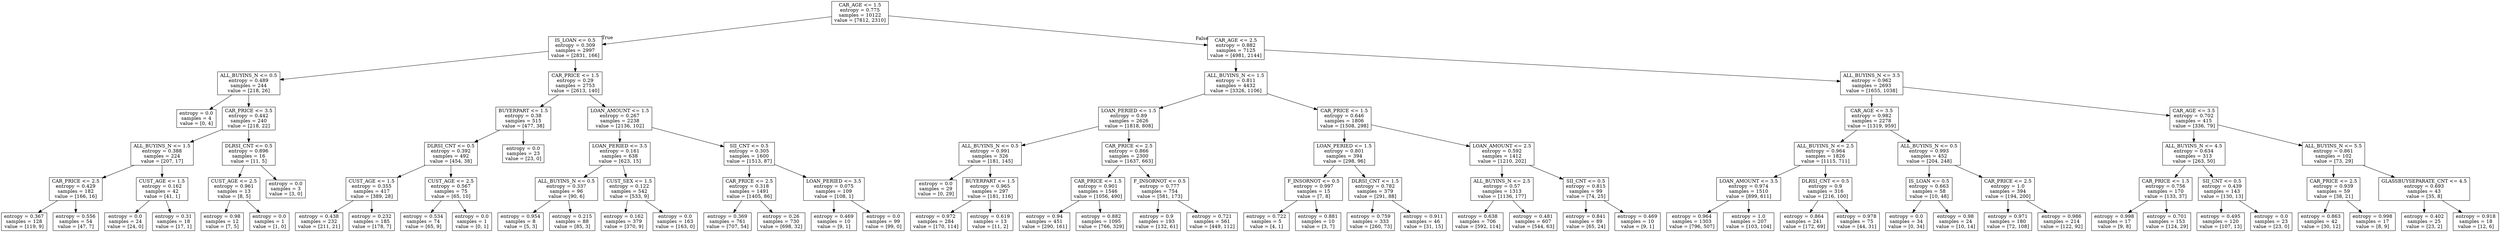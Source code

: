 digraph Tree {
node [shape=box] ;
0 [label="CAR_AGE <= 1.5\nentropy = 0.775\nsamples = 10122\nvalue = [7812, 2310]"] ;
1 [label="IS_LOAN <= 0.5\nentropy = 0.309\nsamples = 2997\nvalue = [2831, 166]"] ;
0 -> 1 [labeldistance=2.5, labelangle=45, headlabel="True"] ;
2 [label="ALL_BUYINS_N <= 0.5\nentropy = 0.489\nsamples = 244\nvalue = [218, 26]"] ;
1 -> 2 ;
3 [label="entropy = 0.0\nsamples = 4\nvalue = [0, 4]"] ;
2 -> 3 ;
4 [label="CAR_PRICE <= 3.5\nentropy = 0.442\nsamples = 240\nvalue = [218, 22]"] ;
2 -> 4 ;
5 [label="ALL_BUYINS_N <= 1.5\nentropy = 0.388\nsamples = 224\nvalue = [207, 17]"] ;
4 -> 5 ;
6 [label="CAR_PRICE <= 2.5\nentropy = 0.429\nsamples = 182\nvalue = [166, 16]"] ;
5 -> 6 ;
7 [label="entropy = 0.367\nsamples = 128\nvalue = [119, 9]"] ;
6 -> 7 ;
8 [label="entropy = 0.556\nsamples = 54\nvalue = [47, 7]"] ;
6 -> 8 ;
9 [label="CUST_AGE <= 1.5\nentropy = 0.162\nsamples = 42\nvalue = [41, 1]"] ;
5 -> 9 ;
10 [label="entropy = 0.0\nsamples = 24\nvalue = [24, 0]"] ;
9 -> 10 ;
11 [label="entropy = 0.31\nsamples = 18\nvalue = [17, 1]"] ;
9 -> 11 ;
12 [label="DLRSI_CNT <= 0.5\nentropy = 0.896\nsamples = 16\nvalue = [11, 5]"] ;
4 -> 12 ;
13 [label="CUST_AGE <= 2.5\nentropy = 0.961\nsamples = 13\nvalue = [8, 5]"] ;
12 -> 13 ;
14 [label="entropy = 0.98\nsamples = 12\nvalue = [7, 5]"] ;
13 -> 14 ;
15 [label="entropy = 0.0\nsamples = 1\nvalue = [1, 0]"] ;
13 -> 15 ;
16 [label="entropy = 0.0\nsamples = 3\nvalue = [3, 0]"] ;
12 -> 16 ;
17 [label="CAR_PRICE <= 1.5\nentropy = 0.29\nsamples = 2753\nvalue = [2613, 140]"] ;
1 -> 17 ;
18 [label="BUYERPART <= 1.5\nentropy = 0.38\nsamples = 515\nvalue = [477, 38]"] ;
17 -> 18 ;
19 [label="DLRSI_CNT <= 0.5\nentropy = 0.392\nsamples = 492\nvalue = [454, 38]"] ;
18 -> 19 ;
20 [label="CUST_AGE <= 1.5\nentropy = 0.355\nsamples = 417\nvalue = [389, 28]"] ;
19 -> 20 ;
21 [label="entropy = 0.438\nsamples = 232\nvalue = [211, 21]"] ;
20 -> 21 ;
22 [label="entropy = 0.232\nsamples = 185\nvalue = [178, 7]"] ;
20 -> 22 ;
23 [label="CUST_AGE <= 2.5\nentropy = 0.567\nsamples = 75\nvalue = [65, 10]"] ;
19 -> 23 ;
24 [label="entropy = 0.534\nsamples = 74\nvalue = [65, 9]"] ;
23 -> 24 ;
25 [label="entropy = 0.0\nsamples = 1\nvalue = [0, 1]"] ;
23 -> 25 ;
26 [label="entropy = 0.0\nsamples = 23\nvalue = [23, 0]"] ;
18 -> 26 ;
27 [label="LOAN_AMOUNT <= 1.5\nentropy = 0.267\nsamples = 2238\nvalue = [2136, 102]"] ;
17 -> 27 ;
28 [label="LOAN_PERIED <= 3.5\nentropy = 0.161\nsamples = 638\nvalue = [623, 15]"] ;
27 -> 28 ;
29 [label="ALL_BUYINS_N <= 0.5\nentropy = 0.337\nsamples = 96\nvalue = [90, 6]"] ;
28 -> 29 ;
30 [label="entropy = 0.954\nsamples = 8\nvalue = [5, 3]"] ;
29 -> 30 ;
31 [label="entropy = 0.215\nsamples = 88\nvalue = [85, 3]"] ;
29 -> 31 ;
32 [label="CUST_SEX <= 1.5\nentropy = 0.122\nsamples = 542\nvalue = [533, 9]"] ;
28 -> 32 ;
33 [label="entropy = 0.162\nsamples = 379\nvalue = [370, 9]"] ;
32 -> 33 ;
34 [label="entropy = 0.0\nsamples = 163\nvalue = [163, 0]"] ;
32 -> 34 ;
35 [label="SII_CNT <= 0.5\nentropy = 0.305\nsamples = 1600\nvalue = [1513, 87]"] ;
27 -> 35 ;
36 [label="CAR_PRICE <= 2.5\nentropy = 0.318\nsamples = 1491\nvalue = [1405, 86]"] ;
35 -> 36 ;
37 [label="entropy = 0.369\nsamples = 761\nvalue = [707, 54]"] ;
36 -> 37 ;
38 [label="entropy = 0.26\nsamples = 730\nvalue = [698, 32]"] ;
36 -> 38 ;
39 [label="LOAN_PERIED <= 3.5\nentropy = 0.075\nsamples = 109\nvalue = [108, 1]"] ;
35 -> 39 ;
40 [label="entropy = 0.469\nsamples = 10\nvalue = [9, 1]"] ;
39 -> 40 ;
41 [label="entropy = 0.0\nsamples = 99\nvalue = [99, 0]"] ;
39 -> 41 ;
42 [label="CAR_AGE <= 2.5\nentropy = 0.882\nsamples = 7125\nvalue = [4981, 2144]"] ;
0 -> 42 [labeldistance=2.5, labelangle=-45, headlabel="False"] ;
43 [label="ALL_BUYINS_N <= 1.5\nentropy = 0.811\nsamples = 4432\nvalue = [3326, 1106]"] ;
42 -> 43 ;
44 [label="LOAN_PERIED <= 1.5\nentropy = 0.89\nsamples = 2626\nvalue = [1818, 808]"] ;
43 -> 44 ;
45 [label="ALL_BUYINS_N <= 0.5\nentropy = 0.991\nsamples = 326\nvalue = [181, 145]"] ;
44 -> 45 ;
46 [label="entropy = 0.0\nsamples = 29\nvalue = [0, 29]"] ;
45 -> 46 ;
47 [label="BUYERPART <= 1.5\nentropy = 0.965\nsamples = 297\nvalue = [181, 116]"] ;
45 -> 47 ;
48 [label="entropy = 0.972\nsamples = 284\nvalue = [170, 114]"] ;
47 -> 48 ;
49 [label="entropy = 0.619\nsamples = 13\nvalue = [11, 2]"] ;
47 -> 49 ;
50 [label="CAR_PRICE <= 2.5\nentropy = 0.866\nsamples = 2300\nvalue = [1637, 663]"] ;
44 -> 50 ;
51 [label="CAR_PRICE <= 1.5\nentropy = 0.901\nsamples = 1546\nvalue = [1056, 490]"] ;
50 -> 51 ;
52 [label="entropy = 0.94\nsamples = 451\nvalue = [290, 161]"] ;
51 -> 52 ;
53 [label="entropy = 0.882\nsamples = 1095\nvalue = [766, 329]"] ;
51 -> 53 ;
54 [label="F_INSORNOT <= 0.5\nentropy = 0.777\nsamples = 754\nvalue = [581, 173]"] ;
50 -> 54 ;
55 [label="entropy = 0.9\nsamples = 193\nvalue = [132, 61]"] ;
54 -> 55 ;
56 [label="entropy = 0.721\nsamples = 561\nvalue = [449, 112]"] ;
54 -> 56 ;
57 [label="CAR_PRICE <= 1.5\nentropy = 0.646\nsamples = 1806\nvalue = [1508, 298]"] ;
43 -> 57 ;
58 [label="LOAN_PERIED <= 1.5\nentropy = 0.801\nsamples = 394\nvalue = [298, 96]"] ;
57 -> 58 ;
59 [label="F_INSORNOT <= 0.5\nentropy = 0.997\nsamples = 15\nvalue = [7, 8]"] ;
58 -> 59 ;
60 [label="entropy = 0.722\nsamples = 5\nvalue = [4, 1]"] ;
59 -> 60 ;
61 [label="entropy = 0.881\nsamples = 10\nvalue = [3, 7]"] ;
59 -> 61 ;
62 [label="DLRSI_CNT <= 1.5\nentropy = 0.782\nsamples = 379\nvalue = [291, 88]"] ;
58 -> 62 ;
63 [label="entropy = 0.759\nsamples = 333\nvalue = [260, 73]"] ;
62 -> 63 ;
64 [label="entropy = 0.911\nsamples = 46\nvalue = [31, 15]"] ;
62 -> 64 ;
65 [label="LOAN_AMOUNT <= 2.5\nentropy = 0.592\nsamples = 1412\nvalue = [1210, 202]"] ;
57 -> 65 ;
66 [label="ALL_BUYINS_N <= 2.5\nentropy = 0.57\nsamples = 1313\nvalue = [1136, 177]"] ;
65 -> 66 ;
67 [label="entropy = 0.638\nsamples = 706\nvalue = [592, 114]"] ;
66 -> 67 ;
68 [label="entropy = 0.481\nsamples = 607\nvalue = [544, 63]"] ;
66 -> 68 ;
69 [label="SII_CNT <= 0.5\nentropy = 0.815\nsamples = 99\nvalue = [74, 25]"] ;
65 -> 69 ;
70 [label="entropy = 0.841\nsamples = 89\nvalue = [65, 24]"] ;
69 -> 70 ;
71 [label="entropy = 0.469\nsamples = 10\nvalue = [9, 1]"] ;
69 -> 71 ;
72 [label="ALL_BUYINS_N <= 3.5\nentropy = 0.962\nsamples = 2693\nvalue = [1655, 1038]"] ;
42 -> 72 ;
73 [label="CAR_AGE <= 3.5\nentropy = 0.982\nsamples = 2278\nvalue = [1319, 959]"] ;
72 -> 73 ;
74 [label="ALL_BUYINS_N <= 2.5\nentropy = 0.964\nsamples = 1826\nvalue = [1115, 711]"] ;
73 -> 74 ;
75 [label="LOAN_AMOUNT <= 3.5\nentropy = 0.974\nsamples = 1510\nvalue = [899, 611]"] ;
74 -> 75 ;
76 [label="entropy = 0.964\nsamples = 1303\nvalue = [796, 507]"] ;
75 -> 76 ;
77 [label="entropy = 1.0\nsamples = 207\nvalue = [103, 104]"] ;
75 -> 77 ;
78 [label="DLRSI_CNT <= 0.5\nentropy = 0.9\nsamples = 316\nvalue = [216, 100]"] ;
74 -> 78 ;
79 [label="entropy = 0.864\nsamples = 241\nvalue = [172, 69]"] ;
78 -> 79 ;
80 [label="entropy = 0.978\nsamples = 75\nvalue = [44, 31]"] ;
78 -> 80 ;
81 [label="ALL_BUYINS_N <= 0.5\nentropy = 0.993\nsamples = 452\nvalue = [204, 248]"] ;
73 -> 81 ;
82 [label="IS_LOAN <= 0.5\nentropy = 0.663\nsamples = 58\nvalue = [10, 48]"] ;
81 -> 82 ;
83 [label="entropy = 0.0\nsamples = 34\nvalue = [0, 34]"] ;
82 -> 83 ;
84 [label="entropy = 0.98\nsamples = 24\nvalue = [10, 14]"] ;
82 -> 84 ;
85 [label="CAR_PRICE <= 2.5\nentropy = 1.0\nsamples = 394\nvalue = [194, 200]"] ;
81 -> 85 ;
86 [label="entropy = 0.971\nsamples = 180\nvalue = [72, 108]"] ;
85 -> 86 ;
87 [label="entropy = 0.986\nsamples = 214\nvalue = [122, 92]"] ;
85 -> 87 ;
88 [label="CAR_AGE <= 3.5\nentropy = 0.702\nsamples = 415\nvalue = [336, 79]"] ;
72 -> 88 ;
89 [label="ALL_BUYINS_N <= 4.5\nentropy = 0.634\nsamples = 313\nvalue = [263, 50]"] ;
88 -> 89 ;
90 [label="CAR_PRICE <= 1.5\nentropy = 0.756\nsamples = 170\nvalue = [133, 37]"] ;
89 -> 90 ;
91 [label="entropy = 0.998\nsamples = 17\nvalue = [9, 8]"] ;
90 -> 91 ;
92 [label="entropy = 0.701\nsamples = 153\nvalue = [124, 29]"] ;
90 -> 92 ;
93 [label="SII_CNT <= 0.5\nentropy = 0.439\nsamples = 143\nvalue = [130, 13]"] ;
89 -> 93 ;
94 [label="entropy = 0.495\nsamples = 120\nvalue = [107, 13]"] ;
93 -> 94 ;
95 [label="entropy = 0.0\nsamples = 23\nvalue = [23, 0]"] ;
93 -> 95 ;
96 [label="ALL_BUYINS_N <= 5.5\nentropy = 0.861\nsamples = 102\nvalue = [73, 29]"] ;
88 -> 96 ;
97 [label="CAR_PRICE <= 2.5\nentropy = 0.939\nsamples = 59\nvalue = [38, 21]"] ;
96 -> 97 ;
98 [label="entropy = 0.863\nsamples = 42\nvalue = [30, 12]"] ;
97 -> 98 ;
99 [label="entropy = 0.998\nsamples = 17\nvalue = [8, 9]"] ;
97 -> 99 ;
100 [label="GLASSBUYSEPARATE_CNT <= 4.5\nentropy = 0.693\nsamples = 43\nvalue = [35, 8]"] ;
96 -> 100 ;
101 [label="entropy = 0.402\nsamples = 25\nvalue = [23, 2]"] ;
100 -> 101 ;
102 [label="entropy = 0.918\nsamples = 18\nvalue = [12, 6]"] ;
100 -> 102 ;
}